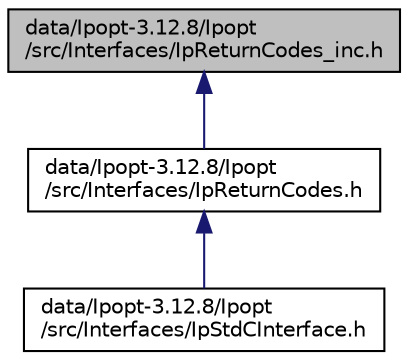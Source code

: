 digraph "data/Ipopt-3.12.8/Ipopt/src/Interfaces/IpReturnCodes_inc.h"
{
  edge [fontname="Helvetica",fontsize="10",labelfontname="Helvetica",labelfontsize="10"];
  node [fontname="Helvetica",fontsize="10",shape=record];
  Node1 [label="data/Ipopt-3.12.8/Ipopt\l/src/Interfaces/IpReturnCodes_inc.h",height=0.2,width=0.4,color="black", fillcolor="grey75", style="filled" fontcolor="black"];
  Node1 -> Node2 [dir="back",color="midnightblue",fontsize="10",style="solid",fontname="Helvetica"];
  Node2 [label="data/Ipopt-3.12.8/Ipopt\l/src/Interfaces/IpReturnCodes.h",height=0.2,width=0.4,color="black", fillcolor="white", style="filled",URL="$Ipopt_2src_2Interfaces_2IpReturnCodes_8h.html"];
  Node2 -> Node3 [dir="back",color="midnightblue",fontsize="10",style="solid",fontname="Helvetica"];
  Node3 [label="data/Ipopt-3.12.8/Ipopt\l/src/Interfaces/IpStdCInterface.h",height=0.2,width=0.4,color="black", fillcolor="white", style="filled",URL="$Ipopt_2src_2Interfaces_2IpStdCInterface_8h.html"];
}

